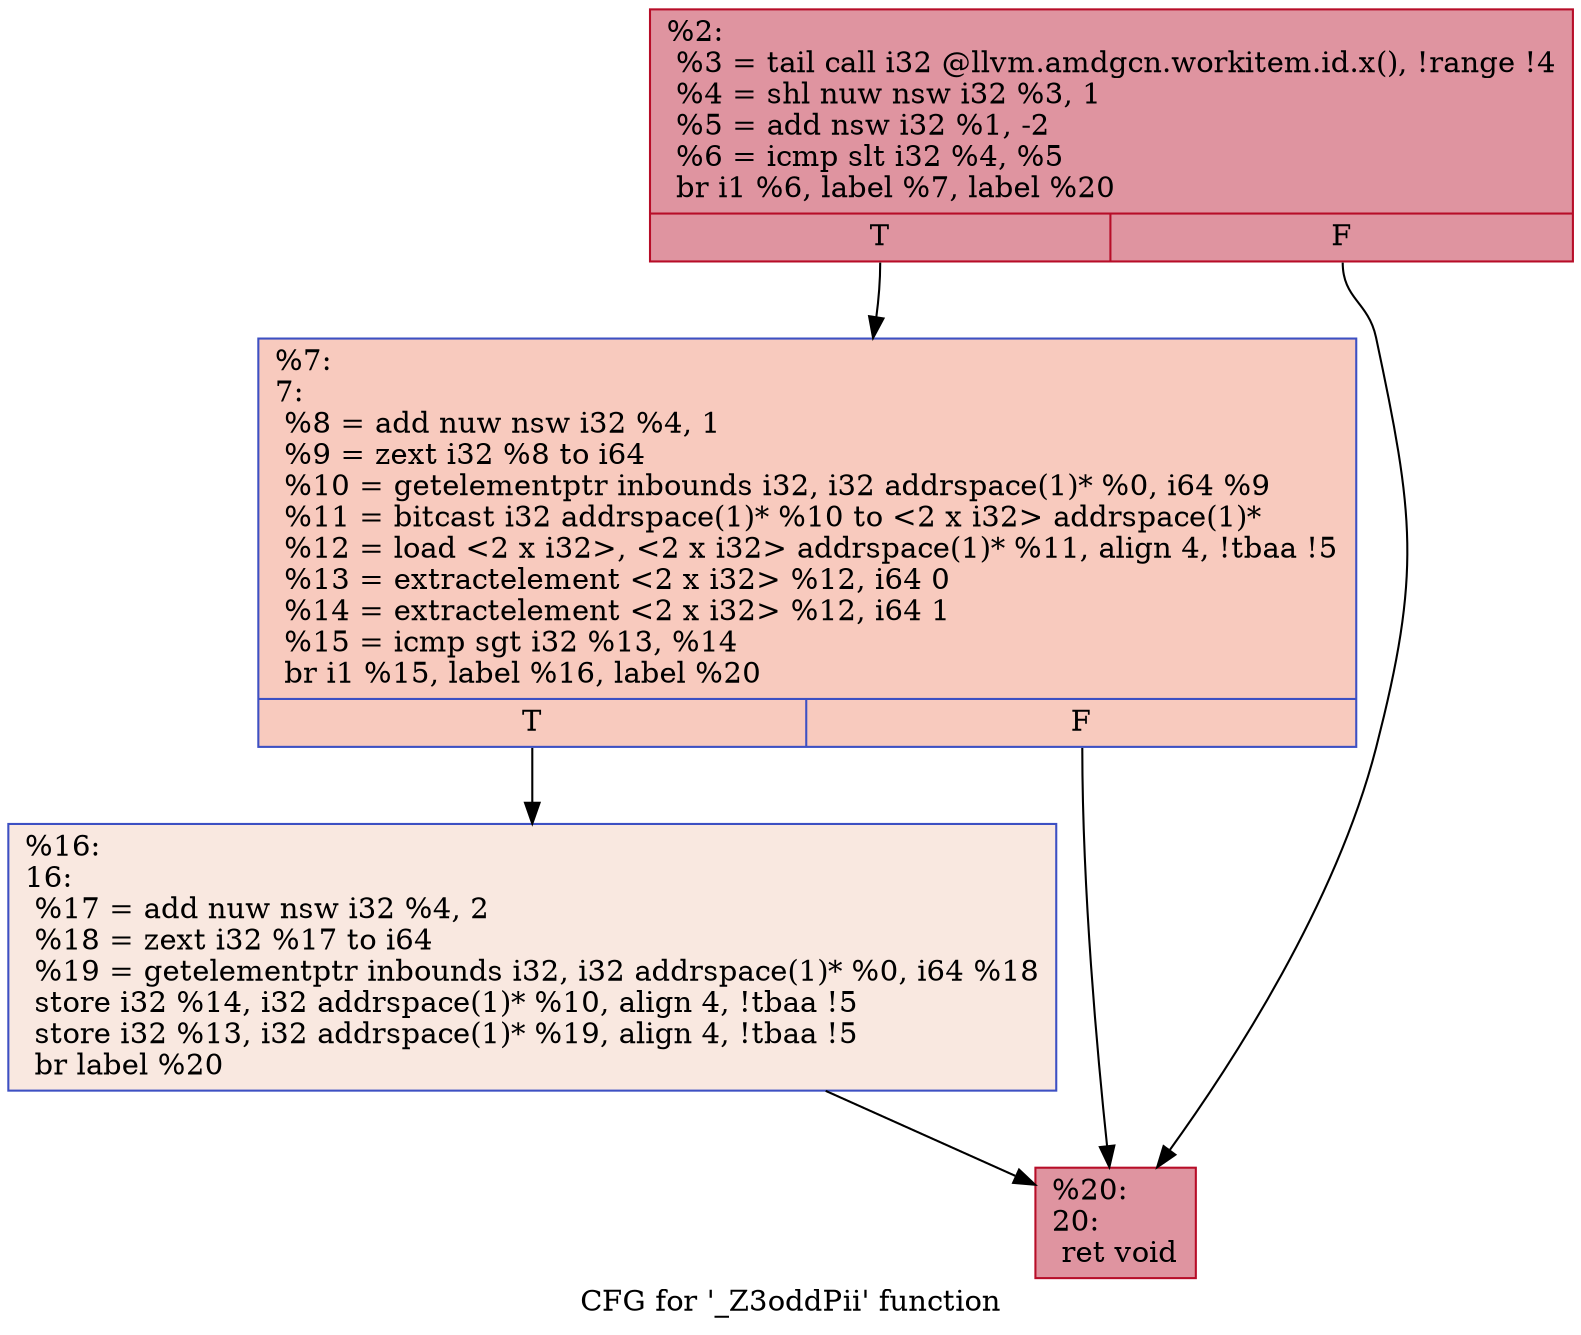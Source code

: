 digraph "CFG for '_Z3oddPii' function" {
	label="CFG for '_Z3oddPii' function";

	Node0x62c3da0 [shape=record,color="#b70d28ff", style=filled, fillcolor="#b70d2870",label="{%2:\l  %3 = tail call i32 @llvm.amdgcn.workitem.id.x(), !range !4\l  %4 = shl nuw nsw i32 %3, 1\l  %5 = add nsw i32 %1, -2\l  %6 = icmp slt i32 %4, %5\l  br i1 %6, label %7, label %20\l|{<s0>T|<s1>F}}"];
	Node0x62c3da0:s0 -> Node0x62c5380;
	Node0x62c3da0:s1 -> Node0x62c5410;
	Node0x62c5380 [shape=record,color="#3d50c3ff", style=filled, fillcolor="#ef886b70",label="{%7:\l7:                                                \l  %8 = add nuw nsw i32 %4, 1\l  %9 = zext i32 %8 to i64\l  %10 = getelementptr inbounds i32, i32 addrspace(1)* %0, i64 %9\l  %11 = bitcast i32 addrspace(1)* %10 to \<2 x i32\> addrspace(1)*\l  %12 = load \<2 x i32\>, \<2 x i32\> addrspace(1)* %11, align 4, !tbaa !5\l  %13 = extractelement \<2 x i32\> %12, i64 0\l  %14 = extractelement \<2 x i32\> %12, i64 1\l  %15 = icmp sgt i32 %13, %14\l  br i1 %15, label %16, label %20\l|{<s0>T|<s1>F}}"];
	Node0x62c5380:s0 -> Node0x62c6180;
	Node0x62c5380:s1 -> Node0x62c5410;
	Node0x62c6180 [shape=record,color="#3d50c3ff", style=filled, fillcolor="#f1ccb870",label="{%16:\l16:                                               \l  %17 = add nuw nsw i32 %4, 2\l  %18 = zext i32 %17 to i64\l  %19 = getelementptr inbounds i32, i32 addrspace(1)* %0, i64 %18\l  store i32 %14, i32 addrspace(1)* %10, align 4, !tbaa !5\l  store i32 %13, i32 addrspace(1)* %19, align 4, !tbaa !5\l  br label %20\l}"];
	Node0x62c6180 -> Node0x62c5410;
	Node0x62c5410 [shape=record,color="#b70d28ff", style=filled, fillcolor="#b70d2870",label="{%20:\l20:                                               \l  ret void\l}"];
}
